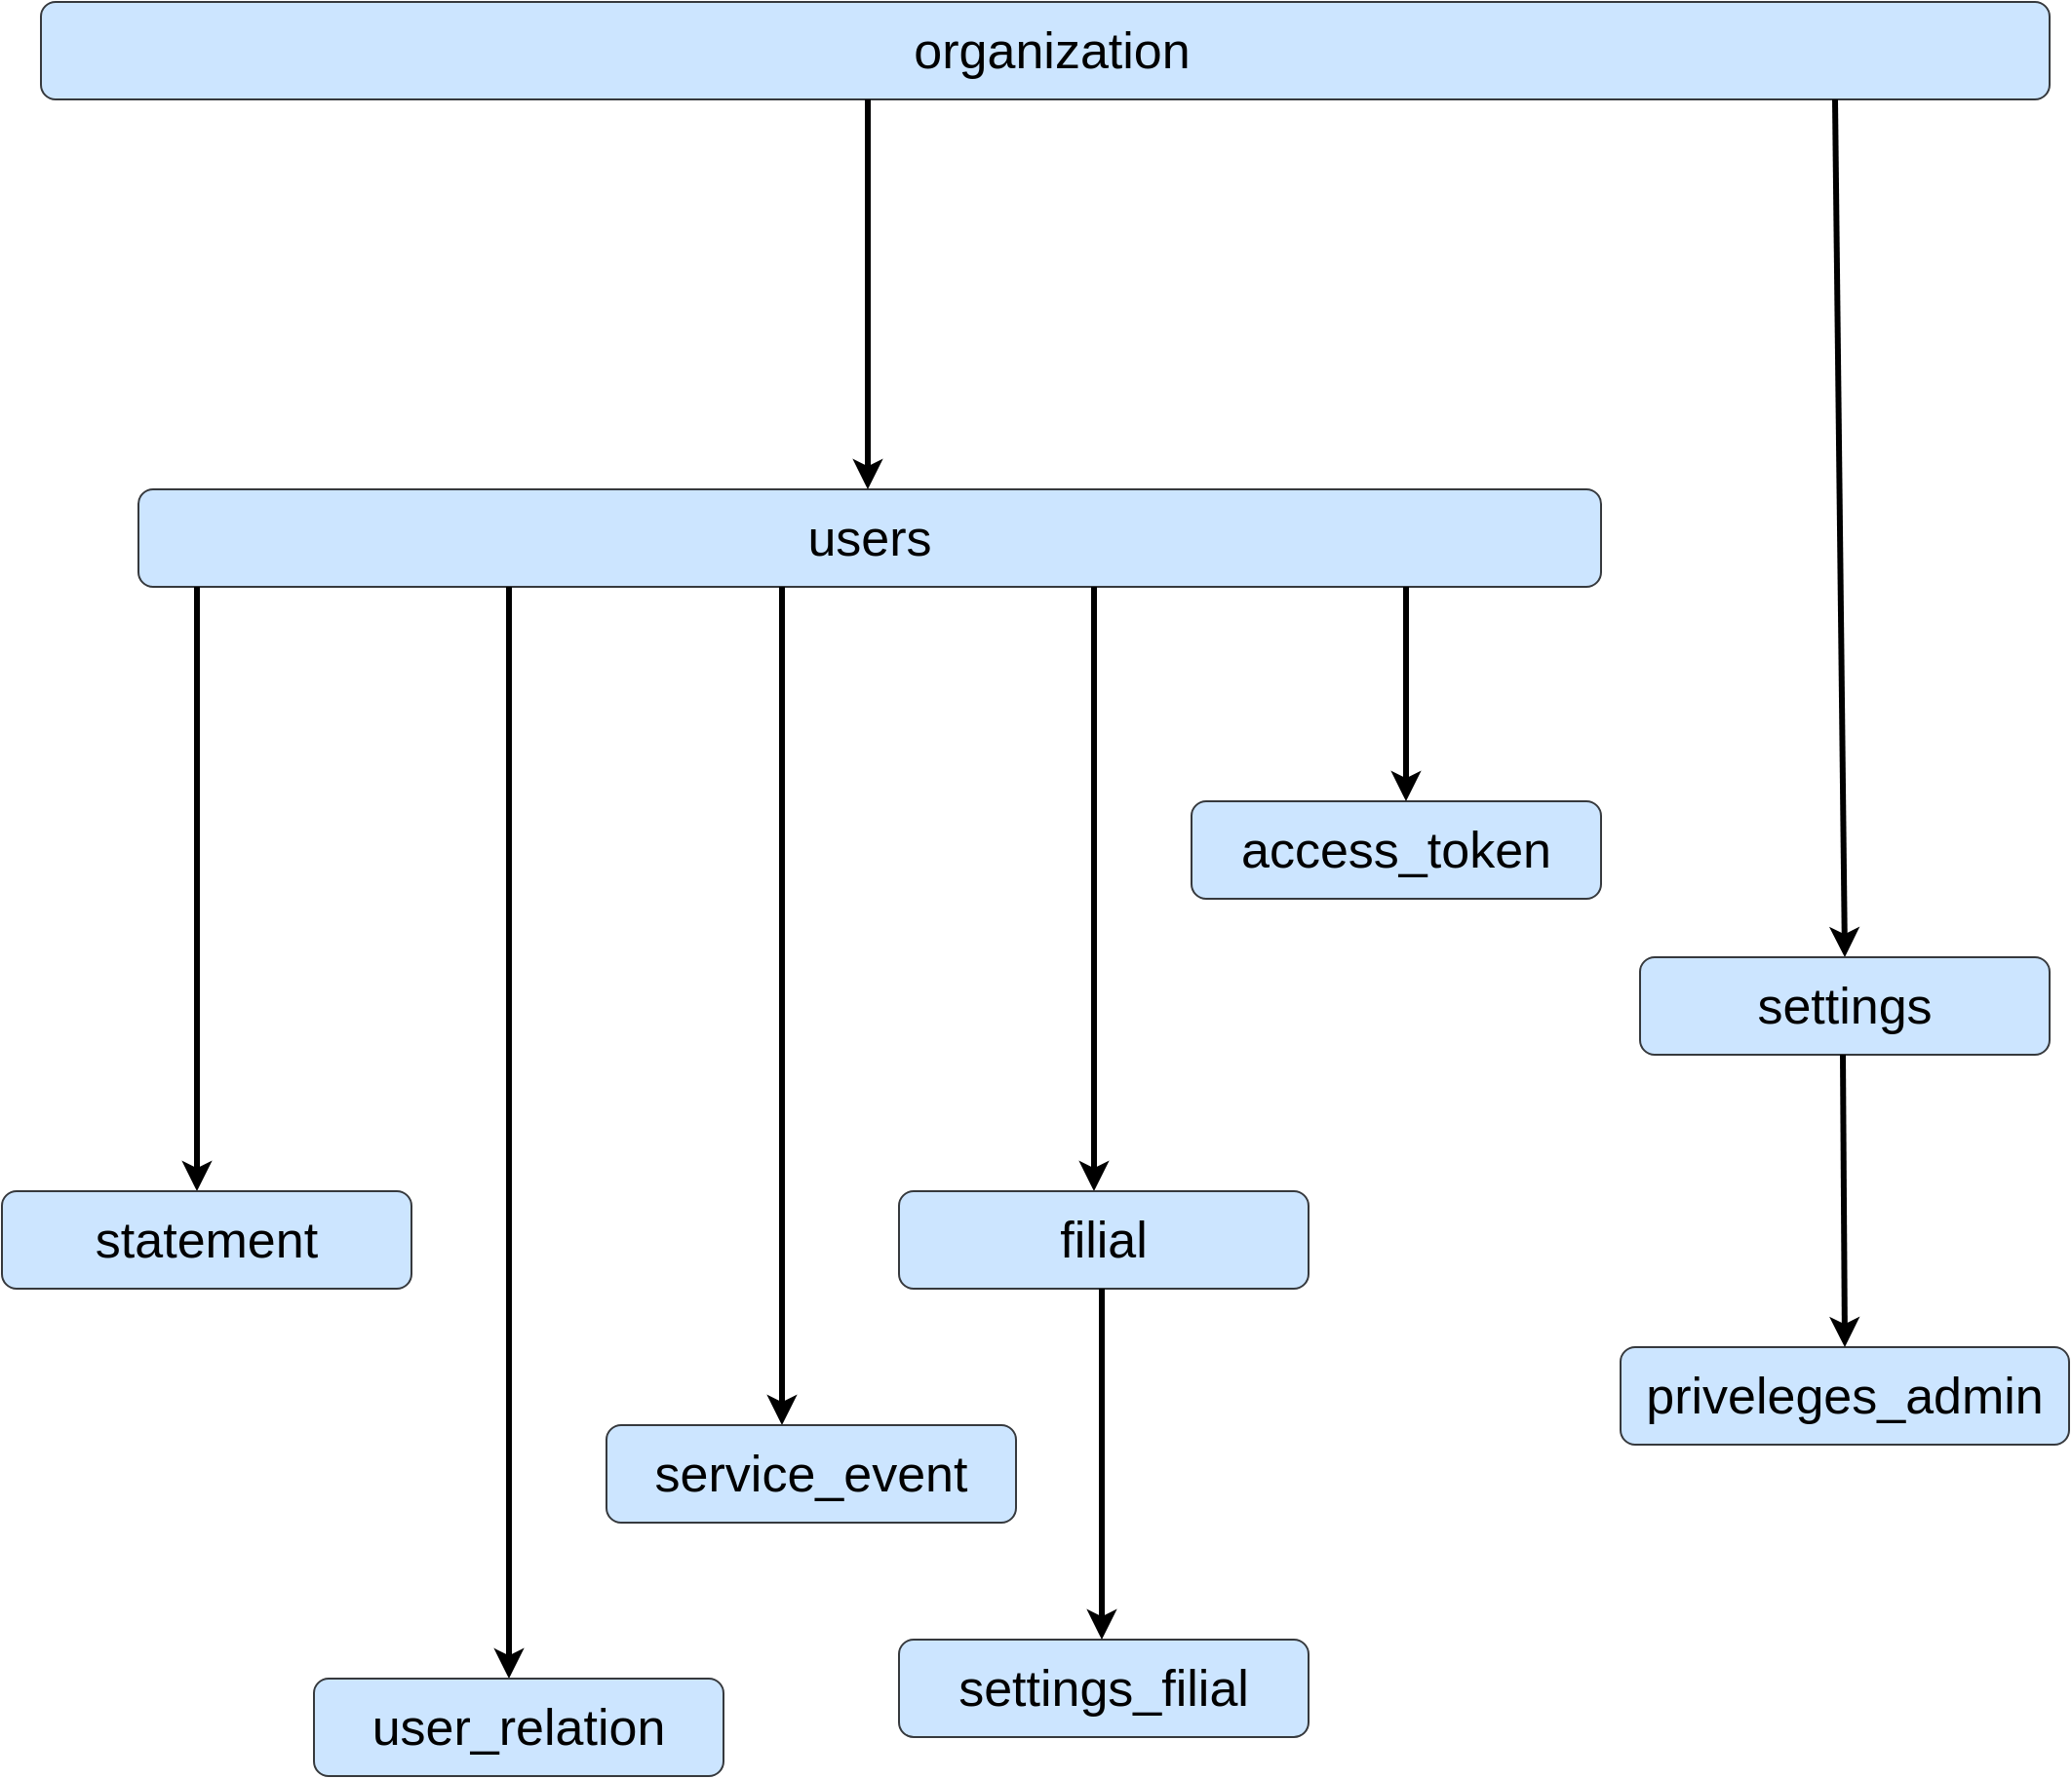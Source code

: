 <mxfile version="20.3.0" type="device"><diagram name="Page-1" id="3e8102d1-ef87-2e61-34e1-82d9a586fe2e"><mxGraphModel dx="1736" dy="1034" grid="1" gridSize="10" guides="1" tooltips="1" connect="1" arrows="1" fold="1" page="1" pageScale="1" pageWidth="1100" pageHeight="850" background="none" math="0" shadow="0"><root><mxCell id="0"/><mxCell id="1" parent="0"/><mxCell id="PeCffHig0rIjjdcaHtAO-11" value="" style="rounded=1;whiteSpace=wrap;html=1;fontSize=20;fillColor=#cce5ff;strokeColor=#36393d;" vertex="1" parent="1"><mxGeometry x="40" y="40" width="1030" height="50" as="geometry"/></mxCell><mxCell id="PeCffHig0rIjjdcaHtAO-12" value="&lt;font style=&quot;font-size: 26px;&quot;&gt;organization&lt;/font&gt;" style="text;html=1;strokeColor=none;fillColor=#cce5ff;align=center;verticalAlign=middle;whiteSpace=wrap;rounded=0;fontSize=20;" vertex="1" parent="1"><mxGeometry x="460" y="45" width="197" height="40" as="geometry"/></mxCell><mxCell id="PeCffHig0rIjjdcaHtAO-13" value="" style="rounded=1;whiteSpace=wrap;html=1;fontSize=20;fillColor=#cce5ff;strokeColor=#36393d;" vertex="1" parent="1"><mxGeometry x="90" y="290" width="750" height="50" as="geometry"/></mxCell><mxCell id="PeCffHig0rIjjdcaHtAO-14" value="&lt;font style=&quot;font-size: 26px;&quot;&gt;users&lt;/font&gt;" style="text;html=1;strokeColor=none;fillColor=#cce5ff;align=center;verticalAlign=middle;whiteSpace=wrap;rounded=0;fontSize=20;" vertex="1" parent="1"><mxGeometry x="390" y="295" width="150" height="40" as="geometry"/></mxCell><mxCell id="PeCffHig0rIjjdcaHtAO-16" value="" style="endArrow=classic;html=1;rounded=0;fontSize=26;strokeWidth=3;" edge="1" parent="1"><mxGeometry width="50" height="50" relative="1" as="geometry"><mxPoint x="464" y="90" as="sourcePoint"/><mxPoint x="464" y="290" as="targetPoint"/></mxGeometry></mxCell><mxCell id="PeCffHig0rIjjdcaHtAO-17" value="" style="rounded=1;whiteSpace=wrap;html=1;fontSize=20;fillColor=#cce5ff;strokeColor=#36393d;" vertex="1" parent="1"><mxGeometry x="630" y="450" width="210" height="50" as="geometry"/></mxCell><mxCell id="PeCffHig0rIjjdcaHtAO-18" value="&lt;font style=&quot;font-size: 26px;&quot;&gt;access_token&lt;/font&gt;" style="text;html=1;strokeColor=none;fillColor=#cce5ff;align=center;verticalAlign=middle;whiteSpace=wrap;rounded=0;fontSize=20;" vertex="1" parent="1"><mxGeometry x="660" y="455" width="150" height="40" as="geometry"/></mxCell><mxCell id="PeCffHig0rIjjdcaHtAO-19" value="" style="endArrow=classic;html=1;rounded=0;fontSize=26;strokeWidth=3;" edge="1" parent="1"><mxGeometry width="50" height="50" relative="1" as="geometry"><mxPoint x="740" y="340" as="sourcePoint"/><mxPoint x="740" y="450" as="targetPoint"/></mxGeometry></mxCell><mxCell id="PeCffHig0rIjjdcaHtAO-20" value="" style="endArrow=classic;html=1;rounded=0;fontSize=26;strokeWidth=3;" edge="1" parent="1"><mxGeometry width="50" height="50" relative="1" as="geometry"><mxPoint x="580" y="340" as="sourcePoint"/><mxPoint x="580" y="650" as="targetPoint"/></mxGeometry></mxCell><mxCell id="PeCffHig0rIjjdcaHtAO-21" value="" style="endArrow=classic;html=1;rounded=0;fontSize=26;strokeWidth=3;" edge="1" parent="1"><mxGeometry width="50" height="50" relative="1" as="geometry"><mxPoint x="420" y="340" as="sourcePoint"/><mxPoint x="420" y="770" as="targetPoint"/></mxGeometry></mxCell><mxCell id="PeCffHig0rIjjdcaHtAO-22" value="" style="endArrow=classic;html=1;rounded=0;fontSize=26;strokeWidth=3;" edge="1" parent="1"><mxGeometry width="50" height="50" relative="1" as="geometry"><mxPoint x="280" y="340" as="sourcePoint"/><mxPoint x="280" y="900" as="targetPoint"/></mxGeometry></mxCell><mxCell id="PeCffHig0rIjjdcaHtAO-23" value="" style="endArrow=classic;html=1;rounded=0;fontSize=26;strokeWidth=3;entryX=0.5;entryY=0;entryDx=0;entryDy=0;" edge="1" parent="1" target="PeCffHig0rIjjdcaHtAO-33"><mxGeometry width="50" height="50" relative="1" as="geometry"><mxPoint x="960" y="90" as="sourcePoint"/><mxPoint x="960" y="525" as="targetPoint"/></mxGeometry></mxCell><mxCell id="PeCffHig0rIjjdcaHtAO-24" value="" style="endArrow=classic;html=1;rounded=0;fontSize=26;strokeWidth=3;" edge="1" parent="1"><mxGeometry width="50" height="50" relative="1" as="geometry"><mxPoint x="120" y="340" as="sourcePoint"/><mxPoint x="120" y="650" as="targetPoint"/></mxGeometry></mxCell><mxCell id="PeCffHig0rIjjdcaHtAO-25" value="" style="rounded=1;whiteSpace=wrap;html=1;fontSize=20;fillColor=#cce5ff;strokeColor=#36393d;" vertex="1" parent="1"><mxGeometry x="480" y="650" width="210" height="50" as="geometry"/></mxCell><mxCell id="PeCffHig0rIjjdcaHtAO-26" value="&lt;font style=&quot;font-size: 26px;&quot;&gt;filial&lt;/font&gt;" style="text;html=1;strokeColor=none;fillColor=#cce5ff;align=center;verticalAlign=middle;whiteSpace=wrap;rounded=0;fontSize=20;" vertex="1" parent="1"><mxGeometry x="510" y="655" width="150" height="40" as="geometry"/></mxCell><mxCell id="PeCffHig0rIjjdcaHtAO-27" value="" style="rounded=1;whiteSpace=wrap;html=1;fontSize=20;fillColor=#cce5ff;strokeColor=#36393d;" vertex="1" parent="1"><mxGeometry x="330" y="770" width="210" height="50" as="geometry"/></mxCell><mxCell id="PeCffHig0rIjjdcaHtAO-28" value="&lt;font style=&quot;font-size: 26px;&quot;&gt;service_event&lt;/font&gt;" style="text;html=1;strokeColor=none;fillColor=#cce5ff;align=center;verticalAlign=middle;whiteSpace=wrap;rounded=0;fontSize=20;" vertex="1" parent="1"><mxGeometry x="360" y="775" width="150" height="40" as="geometry"/></mxCell><mxCell id="PeCffHig0rIjjdcaHtAO-29" value="" style="rounded=1;whiteSpace=wrap;html=1;fontSize=20;fillColor=#cce5ff;strokeColor=#36393d;" vertex="1" parent="1"><mxGeometry x="20" y="650" width="210" height="50" as="geometry"/></mxCell><mxCell id="PeCffHig0rIjjdcaHtAO-30" value="&lt;font style=&quot;font-size: 26px;&quot;&gt;statement&lt;/font&gt;" style="text;html=1;strokeColor=none;fillColor=#cce5ff;align=center;verticalAlign=middle;whiteSpace=wrap;rounded=0;fontSize=20;" vertex="1" parent="1"><mxGeometry x="50" y="655" width="150" height="40" as="geometry"/></mxCell><mxCell id="PeCffHig0rIjjdcaHtAO-31" value="" style="rounded=1;whiteSpace=wrap;html=1;fontSize=20;fillColor=#cce5ff;strokeColor=#36393d;" vertex="1" parent="1"><mxGeometry x="180" y="900" width="210" height="50" as="geometry"/></mxCell><mxCell id="PeCffHig0rIjjdcaHtAO-32" value="&lt;font style=&quot;font-size: 26px;&quot;&gt;user_relation&lt;/font&gt;" style="text;html=1;strokeColor=none;fillColor=#cce5ff;align=center;verticalAlign=middle;whiteSpace=wrap;rounded=0;fontSize=20;" vertex="1" parent="1"><mxGeometry x="210" y="905" width="150" height="40" as="geometry"/></mxCell><mxCell id="PeCffHig0rIjjdcaHtAO-33" value="" style="rounded=1;whiteSpace=wrap;html=1;fontSize=20;fillColor=#cce5ff;strokeColor=#36393d;" vertex="1" parent="1"><mxGeometry x="860" y="530" width="210" height="50" as="geometry"/></mxCell><mxCell id="PeCffHig0rIjjdcaHtAO-34" value="&lt;font style=&quot;font-size: 26px;&quot;&gt;settings&lt;/font&gt;" style="text;html=1;strokeColor=none;fillColor=#cce5ff;align=center;verticalAlign=middle;whiteSpace=wrap;rounded=0;fontSize=20;" vertex="1" parent="1"><mxGeometry x="890" y="535" width="150" height="40" as="geometry"/></mxCell><mxCell id="PeCffHig0rIjjdcaHtAO-35" value="" style="rounded=1;whiteSpace=wrap;html=1;fontSize=20;fillColor=#cce5ff;strokeColor=#36393d;" vertex="1" parent="1"><mxGeometry x="480" y="880" width="210" height="50" as="geometry"/></mxCell><mxCell id="PeCffHig0rIjjdcaHtAO-36" value="&lt;font style=&quot;font-size: 26px;&quot;&gt;settings_filial&lt;/font&gt;" style="text;html=1;strokeColor=none;fillColor=#cce5ff;align=center;verticalAlign=middle;whiteSpace=wrap;rounded=0;fontSize=20;" vertex="1" parent="1"><mxGeometry x="510" y="885" width="150" height="40" as="geometry"/></mxCell><mxCell id="PeCffHig0rIjjdcaHtAO-37" value="" style="endArrow=classic;html=1;rounded=0;fontSize=26;strokeWidth=3;" edge="1" parent="1"><mxGeometry width="50" height="50" relative="1" as="geometry"><mxPoint x="584" y="700" as="sourcePoint"/><mxPoint x="584" y="880" as="targetPoint"/></mxGeometry></mxCell><mxCell id="PeCffHig0rIjjdcaHtAO-38" value="" style="rounded=1;whiteSpace=wrap;html=1;fontSize=20;fillColor=#cce5ff;strokeColor=#36393d;" vertex="1" parent="1"><mxGeometry x="850" y="730" width="230" height="50" as="geometry"/></mxCell><mxCell id="PeCffHig0rIjjdcaHtAO-39" value="&lt;font style=&quot;font-size: 26px;&quot;&gt;priveleges_admin&lt;/font&gt;" style="text;html=1;strokeColor=none;fillColor=#cce5ff;align=center;verticalAlign=middle;whiteSpace=wrap;rounded=0;fontSize=20;" vertex="1" parent="1"><mxGeometry x="890" y="735" width="150" height="40" as="geometry"/></mxCell><mxCell id="PeCffHig0rIjjdcaHtAO-41" value="" style="endArrow=classic;html=1;rounded=0;fontSize=26;strokeWidth=3;entryX=0.5;entryY=0;entryDx=0;entryDy=0;" edge="1" parent="1" target="PeCffHig0rIjjdcaHtAO-38"><mxGeometry width="50" height="50" relative="1" as="geometry"><mxPoint x="964" y="580" as="sourcePoint"/><mxPoint x="964" y="720" as="targetPoint"/></mxGeometry></mxCell></root></mxGraphModel></diagram></mxfile>